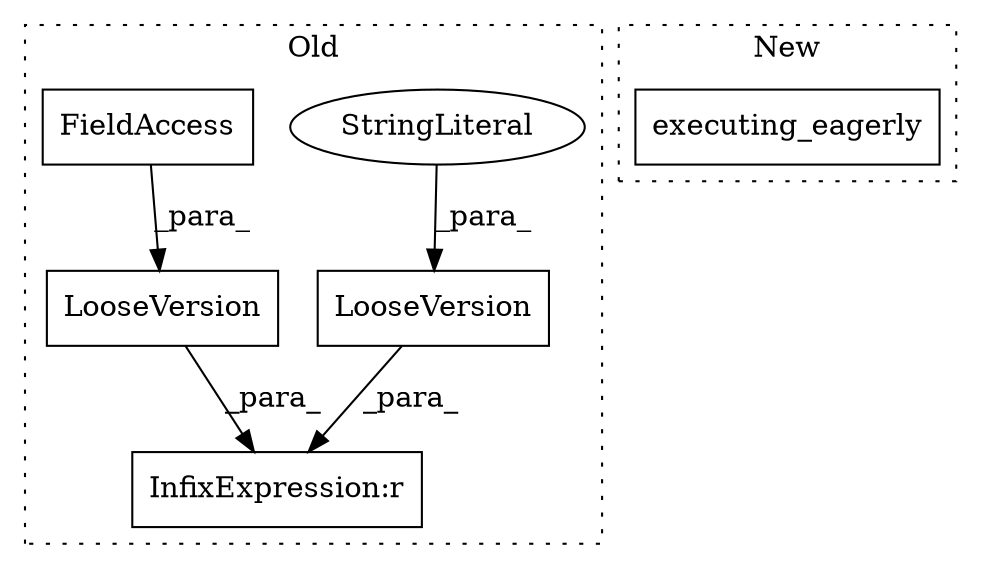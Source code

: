 digraph G {
subgraph cluster0 {
1 [label="LooseVersion" a="32" s="4621,4641" l="13,1" shape="box"];
3 [label="StringLiteral" a="45" s="4634" l="7" shape="ellipse"];
4 [label="InfixExpression:r" a="27" s="4618" l="3" shape="box"];
5 [label="LooseVersion" a="32" s="4582,4617" l="13,1" shape="box"];
6 [label="FieldAccess" a="22" s="4595" l="22" shape="box"];
label = "Old";
style="dotted";
}
subgraph cluster1 {
2 [label="executing_eagerly" a="32" s="4593" l="19" shape="box"];
label = "New";
style="dotted";
}
1 -> 4 [label="_para_"];
3 -> 1 [label="_para_"];
5 -> 4 [label="_para_"];
6 -> 5 [label="_para_"];
}
